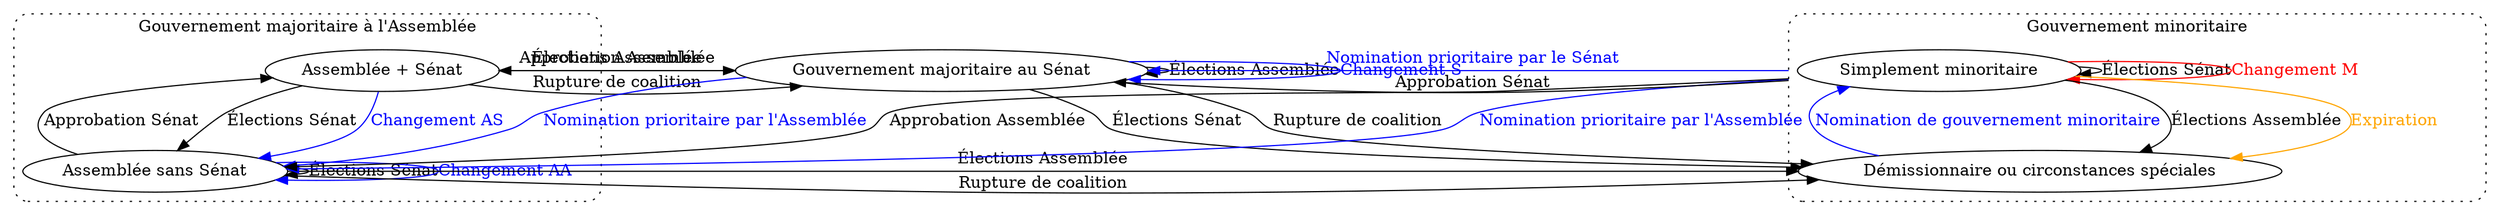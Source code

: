 digraph G {
    compound=true
    K=3

    subgraph cluster_A {
        label="Gouvernement majoritaire à l'Assemblée"
        style="dotted, rounded"
        AS [label="Assemblée + Sénat"]
        AA [label="Assemblée sans Sénat"]
    }

    S [label="Gouvernement majoritaire au Sénat"]

    subgraph cluster_M {
        label="Gouvernement minoritaire"
        style="dotted, rounded"
        M [label="Simplement minoritaire"]
        "M+" [label="Démissionnaire ou circonstances spéciales"]
    }

    // bleu : changement/nomination de gouvernement
    // noir : le gouvernement reste le même
    // orange : événement optionnel
    // rouge : événement impossible

    // 1 Nomination prioritaire d'un gouvernement
    // Nomination prioritaire MS
    M -> S [ltail=cluster_M, label="Nomination prioritaire par le Sénat", color=blue, fontcolor=blue];

    // Nomination prioritaire MA
    M -> AA [ltail=cluster_M, label="Nomination prioritaire par l'Assemblée", color=blue, fontcolor=blue];

    // Nomination prioritaire SA
    S -> AA [label="Nomination prioritaire par l'Assemblée", color=blue, fontcolor=blue];

    // 2 Rupture de majorité
    // Rupture AS
    AS -> S [label="Rupture de coalition"]

    // Rupture AA
    AA -> "M+" [label="Rupture de coalition"]

    // Rupture S
    S -> "M+" [label="Rupture de coalition"]

    // 3 Élections et renouvellement
    // Élections Assemblée M
    M -> "M+" [ltail=cluster_M, label="Élections Assemblée"]

    // Élections Assemblée S
    S -> S [label="Élections Assemblée"]

    // Élections Assemblée AS
    AS -> S [label="Élections Assemblée"]

    // Élections Assemblée AA
    AA -> "M+" [label="Élections Assemblée"]

    // Élections Sénat M
    M -> M [ltail=cluster_M, lhead=cluster_M, label="Élections Sénat"]

    // Élections Sénat A
    AA -> AA [label="Élections Sénat"]
    AS -> AA [label="Élections Sénat"]

    // Élections Sénat S
    S -> "M+" [label="Élections Sénat"]

    // 4 Approbation Sénat
    AA -> AS [label="Approbation Sénat"]

    // 4 Reprise/Approbation du gouvernement à une priorité plus élevée
    // Approbation MS
    M -> S [ltail=cluster_M, label="Approbation Sénat"]

    // Approbation MA
    M -> AA [ltail=cluster_M, label="Approbation Assemblée"]

    // Approbation SA
    S -> AS [label="Approbation Assemblée"]

    // 5 Nomination de gouvernement minoritaire
    "M+" -> M [label="Nomination de gouvernement minoritaire", color=blue, fontcolor=blue]

    // 6 Expiration du gouvernement minoritaire
    M -> "M+" [label="Expiration", color=orange, fontcolor=orange]

    // 7 Changement de coalition sans changement de priorité
    // Changement A
    AS -> AA [label="Changement AS", color=blue, fontcolor=blue]
    AA -> AA [label="Changement AA", color=blue, fontcolor=blue]

    // Changement S
    S -> S [label="Changement S", color=blue, fontcolor=blue]

    // Changement M (impossible)
    M -> M [ltail=cluster_M, lhead=cluster_M, label="Changement M", color=red, fontcolor=red]

    // Changement M+
    // identique à "Nomination de gouvernement minoritaire"

    // 8 Vacance : non représentés, pas besoin
}
